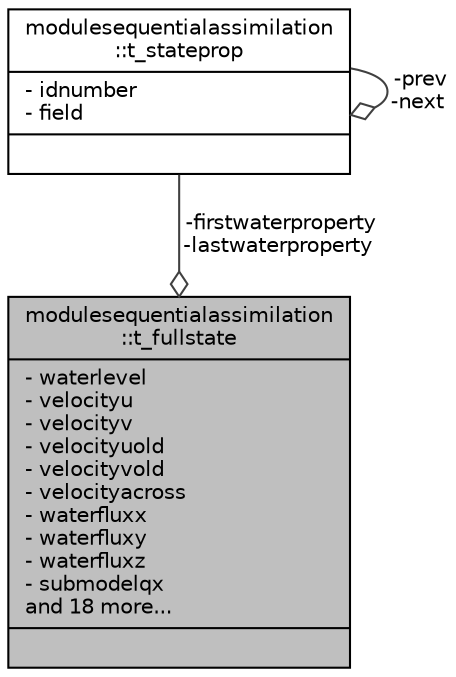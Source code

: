 digraph "modulesequentialassimilation::t_fullstate"
{
 // LATEX_PDF_SIZE
  edge [fontname="Helvetica",fontsize="10",labelfontname="Helvetica",labelfontsize="10"];
  node [fontname="Helvetica",fontsize="10",shape=record];
  Node1 [label="{modulesequentialassimilation\l::t_fullstate\n|- waterlevel\l- velocityu\l- velocityv\l- velocityuold\l- velocityvold\l- velocityacross\l- waterfluxx\l- waterfluxy\l- waterfluxz\l- submodelqx\land 18 more...\l|}",height=0.2,width=0.4,color="black", fillcolor="grey75", style="filled", fontcolor="black",tooltip=" "];
  Node2 -> Node1 [color="grey25",fontsize="10",style="solid",label=" -firstwaterproperty\n-lastwaterproperty" ,arrowhead="odiamond",fontname="Helvetica"];
  Node2 [label="{modulesequentialassimilation\l::t_stateprop\n|- idnumber\l- field\l|}",height=0.2,width=0.4,color="black", fillcolor="white", style="filled",URL="$structmodulesequentialassimilation_1_1t__stateprop.html",tooltip=" "];
  Node2 -> Node2 [color="grey25",fontsize="10",style="solid",label=" -prev\n-next" ,arrowhead="odiamond",fontname="Helvetica"];
}
